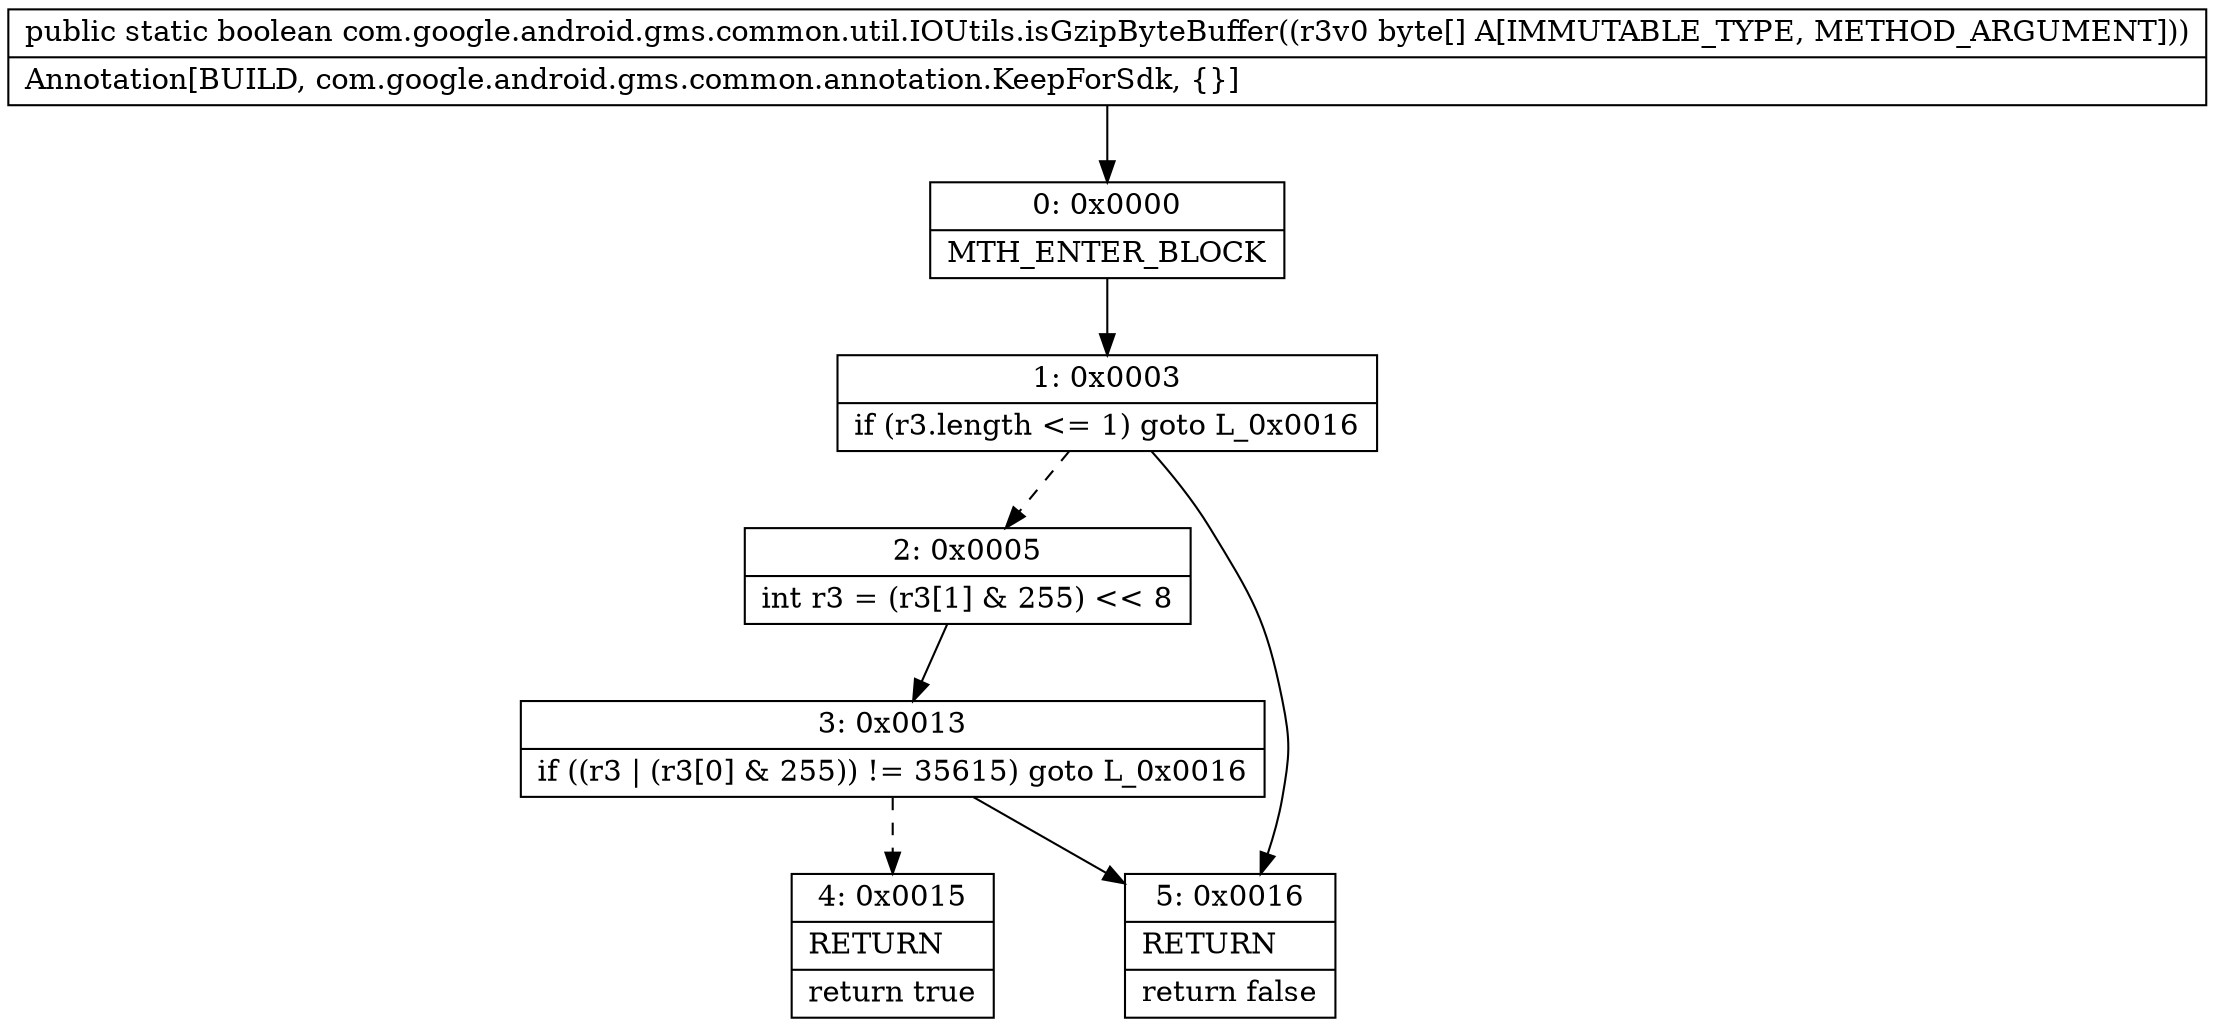 digraph "CFG forcom.google.android.gms.common.util.IOUtils.isGzipByteBuffer([B)Z" {
Node_0 [shape=record,label="{0\:\ 0x0000|MTH_ENTER_BLOCK\l}"];
Node_1 [shape=record,label="{1\:\ 0x0003|if (r3.length \<= 1) goto L_0x0016\l}"];
Node_2 [shape=record,label="{2\:\ 0x0005|int r3 = (r3[1] & 255) \<\< 8\l}"];
Node_3 [shape=record,label="{3\:\ 0x0013|if ((r3 \| (r3[0] & 255)) != 35615) goto L_0x0016\l}"];
Node_4 [shape=record,label="{4\:\ 0x0015|RETURN\l|return true\l}"];
Node_5 [shape=record,label="{5\:\ 0x0016|RETURN\l|return false\l}"];
MethodNode[shape=record,label="{public static boolean com.google.android.gms.common.util.IOUtils.isGzipByteBuffer((r3v0 byte[] A[IMMUTABLE_TYPE, METHOD_ARGUMENT]))  | Annotation[BUILD, com.google.android.gms.common.annotation.KeepForSdk, \{\}]\l}"];
MethodNode -> Node_0;
Node_0 -> Node_1;
Node_1 -> Node_2[style=dashed];
Node_1 -> Node_5;
Node_2 -> Node_3;
Node_3 -> Node_4[style=dashed];
Node_3 -> Node_5;
}

